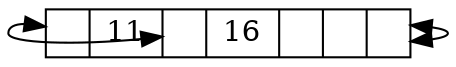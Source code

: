 // 16,5,20,19,10,11,4,13,17,7,8,12,1,15,2,9,6,21,3,18,14,
digraph g {
node [shape = record,height=.1];
node0[label = "<f0>|11|<f1>|16|<f2>||<f3>"];
node0:f0 -> node0:f1 [dir=both];
node0:11 -> node0:16 [dir=both];
}
